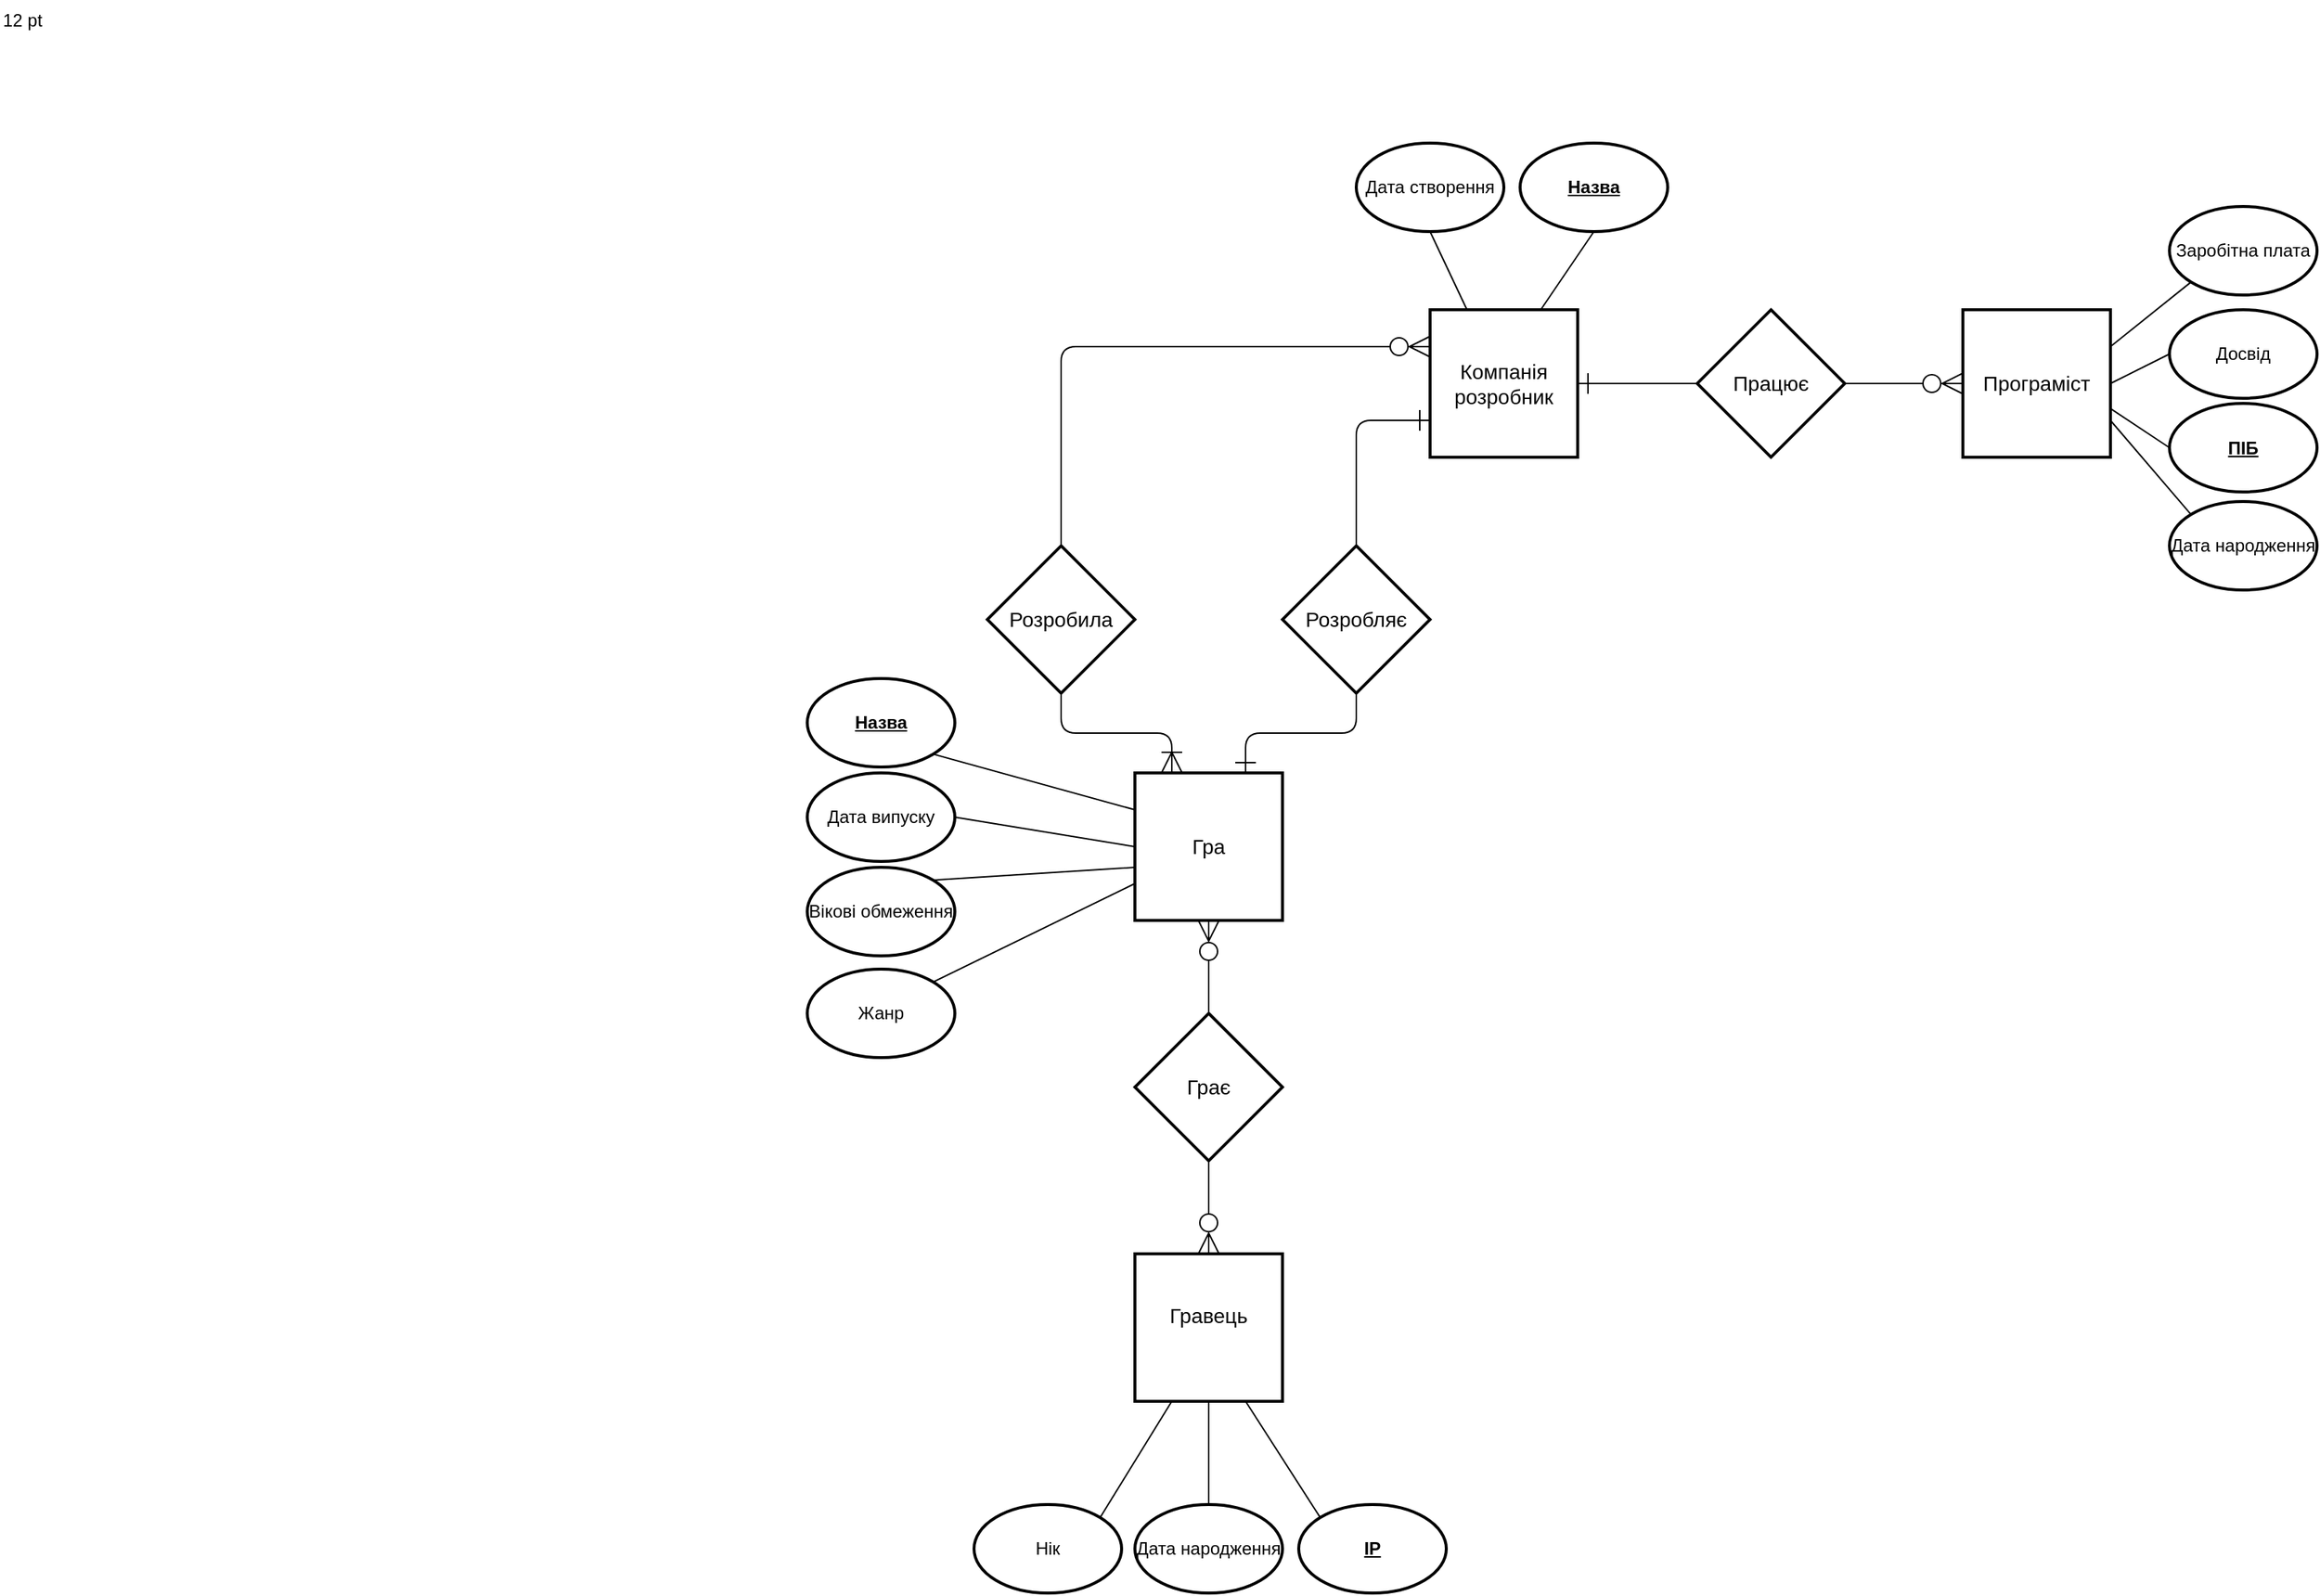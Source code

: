 <mxfile pages="1" version="11.2.9" type="device"><diagram id="mqz_yZ2focW631aS65C_" name="Page-1"><mxGraphModel dx="2235" dy="777" grid="1" gridSize="10" guides="1" tooltips="1" connect="1" arrows="1" fold="1" page="1" pageScale="1" pageWidth="827" pageHeight="1169" math="0" shadow="0"><root><mxCell id="0"/><mxCell id="1" parent="0"/><mxCell id="xIZULZgh09FxQ_IPA2Vt-28" value="Компанія розробник" style="strokeWidth=2;whiteSpace=wrap;html=1;align=center;fontSize=14;" parent="1" vertex="1"><mxGeometry x="149" y="220" width="100" height="100" as="geometry"/></mxCell><mxCell id="xIZULZgh09FxQ_IPA2Vt-29" value="Програміст" style="strokeWidth=2;whiteSpace=wrap;html=1;align=center;fontSize=14;" parent="1" vertex="1"><mxGeometry x="510" y="220" width="100" height="100" as="geometry"/></mxCell><mxCell id="xIZULZgh09FxQ_IPA2Vt-30" value="Гра" style="strokeWidth=2;whiteSpace=wrap;html=1;align=center;fontSize=14;" parent="1" vertex="1"><mxGeometry x="-51" y="534" width="100" height="100" as="geometry"/></mxCell><mxCell id="xIZULZgh09FxQ_IPA2Vt-31" value="Розробила" style="shape=rhombus;strokeWidth=2;fontSize=17;perimeter=rhombusPerimeter;whiteSpace=wrap;html=1;align=center;fontSize=14;" parent="1" vertex="1"><mxGeometry x="-151" y="380" width="100" height="100" as="geometry"/></mxCell><mxCell id="xIZULZgh09FxQ_IPA2Vt-32" value="Розробляє" style="shape=rhombus;strokeWidth=2;fontSize=17;perimeter=rhombusPerimeter;whiteSpace=wrap;html=1;align=center;fontSize=14;" parent="1" vertex="1"><mxGeometry x="49" y="380" width="100" height="100" as="geometry"/></mxCell><mxCell id="xIZULZgh09FxQ_IPA2Vt-34" value="Працює" style="shape=rhombus;strokeWidth=2;fontSize=17;perimeter=rhombusPerimeter;whiteSpace=wrap;html=1;align=center;fontSize=14;" parent="1" vertex="1"><mxGeometry x="330" y="220" width="100" height="100" as="geometry"/></mxCell><mxCell id="xIZULZgh09FxQ_IPA2Vt-35" value="Грає" style="shape=rhombus;strokeWidth=2;fontSize=17;perimeter=rhombusPerimeter;whiteSpace=wrap;html=1;align=center;fontSize=14;" parent="1" vertex="1"><mxGeometry x="-51" y="697" width="100" height="100" as="geometry"/></mxCell><mxCell id="xIZULZgh09FxQ_IPA2Vt-36" value="&lt;div&gt;Гравець&lt;/div&gt;&lt;div&gt;&lt;br&gt;&lt;/div&gt;" style="strokeWidth=2;whiteSpace=wrap;html=1;align=center;fontSize=14;" parent="1" vertex="1"><mxGeometry x="-51" y="860" width="100" height="100" as="geometry"/></mxCell><mxCell id="xIZULZgh09FxQ_IPA2Vt-38" value="Нік" style="strokeWidth=2;html=1;shape=mxgraph.flowchart.start_1;whiteSpace=wrap;" parent="1" vertex="1"><mxGeometry x="-160" y="1030" width="100" height="60" as="geometry"/></mxCell><mxCell id="xIZULZgh09FxQ_IPA2Vt-39" value="Дата народження" style="strokeWidth=2;html=1;shape=mxgraph.flowchart.start_1;whiteSpace=wrap;" parent="1" vertex="1"><mxGeometry x="-51" y="1030" width="100" height="60" as="geometry"/></mxCell><mxCell id="xIZULZgh09FxQ_IPA2Vt-41" value="&lt;u&gt;&lt;b&gt;IP&lt;/b&gt;&lt;/u&gt;" style="strokeWidth=2;html=1;shape=mxgraph.flowchart.start_1;whiteSpace=wrap;" parent="1" vertex="1"><mxGeometry x="60" y="1030" width="100" height="60" as="geometry"/></mxCell><mxCell id="xIZULZgh09FxQ_IPA2Vt-43" value="&lt;u&gt;&lt;b&gt;ПІБ&lt;/b&gt;&lt;/u&gt;" style="strokeWidth=2;html=1;shape=mxgraph.flowchart.start_1;whiteSpace=wrap;" parent="1" vertex="1"><mxGeometry x="650" y="283.5" width="100" height="60" as="geometry"/></mxCell><mxCell id="xIZULZgh09FxQ_IPA2Vt-44" value="Досвід" style="strokeWidth=2;html=1;shape=mxgraph.flowchart.start_1;whiteSpace=wrap;" parent="1" vertex="1"><mxGeometry x="650" y="220" width="100" height="60" as="geometry"/></mxCell><mxCell id="xIZULZgh09FxQ_IPA2Vt-46" value="&lt;u&gt;&lt;b&gt;Назва&lt;/b&gt;&lt;/u&gt;" style="strokeWidth=2;html=1;shape=mxgraph.flowchart.start_1;whiteSpace=wrap;" parent="1" vertex="1"><mxGeometry x="-273" y="470" width="100" height="60" as="geometry"/></mxCell><mxCell id="xIZULZgh09FxQ_IPA2Vt-47" value="Дата випуску" style="strokeWidth=2;html=1;shape=mxgraph.flowchart.start_1;whiteSpace=wrap;" parent="1" vertex="1"><mxGeometry x="-273" y="534" width="100" height="60" as="geometry"/></mxCell><mxCell id="xIZULZgh09FxQ_IPA2Vt-48" value="Вікові обмеження" style="strokeWidth=2;html=1;shape=mxgraph.flowchart.start_1;whiteSpace=wrap;" parent="1" vertex="1"><mxGeometry x="-273" y="598" width="100" height="60" as="geometry"/></mxCell><mxCell id="xIZULZgh09FxQ_IPA2Vt-52" value="" style="endArrow=none;html=1;exitX=0.855;exitY=0.855;exitDx=0;exitDy=0;exitPerimeter=0;entryX=0;entryY=0.25;entryDx=0;entryDy=0;" parent="1" source="xIZULZgh09FxQ_IPA2Vt-46" target="xIZULZgh09FxQ_IPA2Vt-30" edge="1"><mxGeometry width="50" height="50" relative="1" as="geometry"><mxPoint x="-150" y="580" as="sourcePoint"/><mxPoint x="-100" y="530" as="targetPoint"/></mxGeometry></mxCell><mxCell id="xIZULZgh09FxQ_IPA2Vt-53" value="" style="endArrow=none;html=1;exitX=1;exitY=0.5;exitDx=0;exitDy=0;exitPerimeter=0;entryX=0;entryY=0.5;entryDx=0;entryDy=0;" parent="1" source="xIZULZgh09FxQ_IPA2Vt-47" target="xIZULZgh09FxQ_IPA2Vt-30" edge="1"><mxGeometry width="50" height="50" relative="1" as="geometry"><mxPoint x="-100" y="660" as="sourcePoint"/><mxPoint x="-50" y="610" as="targetPoint"/></mxGeometry></mxCell><mxCell id="xIZULZgh09FxQ_IPA2Vt-54" value="" style="endArrow=none;html=1;exitX=0.855;exitY=0.145;exitDx=0;exitDy=0;exitPerimeter=0;entryX=0;entryY=0.64;entryDx=0;entryDy=0;entryPerimeter=0;" parent="1" source="xIZULZgh09FxQ_IPA2Vt-48" target="xIZULZgh09FxQ_IPA2Vt-30" edge="1"><mxGeometry width="50" height="50" relative="1" as="geometry"><mxPoint x="-150" y="710" as="sourcePoint"/><mxPoint x="-50" y="590" as="targetPoint"/></mxGeometry></mxCell><mxCell id="xIZULZgh09FxQ_IPA2Vt-55" value="" style="endArrow=none;html=1;exitX=0.855;exitY=0.145;exitDx=0;exitDy=0;exitPerimeter=0;entryX=0.25;entryY=1;entryDx=0;entryDy=0;" parent="1" source="xIZULZgh09FxQ_IPA2Vt-38" target="xIZULZgh09FxQ_IPA2Vt-36" edge="1"><mxGeometry width="50" height="50" relative="1" as="geometry"><mxPoint x="-130" y="1000" as="sourcePoint"/><mxPoint x="-20" y="961" as="targetPoint"/></mxGeometry></mxCell><mxCell id="xIZULZgh09FxQ_IPA2Vt-56" value="" style="endArrow=none;html=1;entryX=0.5;entryY=1;entryDx=0;entryDy=0;" parent="1" source="xIZULZgh09FxQ_IPA2Vt-39" target="xIZULZgh09FxQ_IPA2Vt-36" edge="1"><mxGeometry width="50" height="50" relative="1" as="geometry"><mxPoint x="-30" y="1030" as="sourcePoint"/><mxPoint x="20" y="980" as="targetPoint"/></mxGeometry></mxCell><mxCell id="xIZULZgh09FxQ_IPA2Vt-57" value="" style="endArrow=none;html=1;entryX=0.75;entryY=1;entryDx=0;entryDy=0;exitX=0.145;exitY=0.145;exitDx=0;exitDy=0;exitPerimeter=0;" parent="1" source="xIZULZgh09FxQ_IPA2Vt-41" target="xIZULZgh09FxQ_IPA2Vt-36" edge="1"><mxGeometry width="50" height="50" relative="1" as="geometry"><mxPoint x="60" y="1010" as="sourcePoint"/><mxPoint x="110" y="960" as="targetPoint"/></mxGeometry></mxCell><mxCell id="xIZULZgh09FxQ_IPA2Vt-58" value="Заробітна плата" style="strokeWidth=2;html=1;shape=mxgraph.flowchart.start_1;whiteSpace=wrap;" parent="1" vertex="1"><mxGeometry x="650" y="150" width="100" height="60" as="geometry"/></mxCell><mxCell id="xIZULZgh09FxQ_IPA2Vt-59" value="" style="endArrow=none;html=1;exitX=1;exitY=0.25;exitDx=0;exitDy=0;entryX=0.145;entryY=0.855;entryDx=0;entryDy=0;entryPerimeter=0;" parent="1" source="xIZULZgh09FxQ_IPA2Vt-29" target="xIZULZgh09FxQ_IPA2Vt-58" edge="1"><mxGeometry width="50" height="50" relative="1" as="geometry"><mxPoint x="580" y="240" as="sourcePoint"/><mxPoint x="630" y="190" as="targetPoint"/></mxGeometry></mxCell><mxCell id="xIZULZgh09FxQ_IPA2Vt-61" value="" style="endArrow=none;html=1;exitX=1;exitY=0.5;exitDx=0;exitDy=0;entryX=0;entryY=0.5;entryDx=0;entryDy=0;entryPerimeter=0;" parent="1" source="xIZULZgh09FxQ_IPA2Vt-29" target="xIZULZgh09FxQ_IPA2Vt-44" edge="1"><mxGeometry width="50" height="50" relative="1" as="geometry"><mxPoint x="750" y="380" as="sourcePoint"/><mxPoint x="800" y="330" as="targetPoint"/></mxGeometry></mxCell><mxCell id="xIZULZgh09FxQ_IPA2Vt-62" value="" style="endArrow=none;html=1;entryX=0;entryY=0.5;entryDx=0;entryDy=0;entryPerimeter=0;exitX=0.994;exitY=0.666;exitDx=0;exitDy=0;exitPerimeter=0;" parent="1" source="xIZULZgh09FxQ_IPA2Vt-29" target="xIZULZgh09FxQ_IPA2Vt-43" edge="1"><mxGeometry width="50" height="50" relative="1" as="geometry"><mxPoint x="580" y="390" as="sourcePoint"/><mxPoint x="630" y="340" as="targetPoint"/></mxGeometry></mxCell><mxCell id="xIZULZgh09FxQ_IPA2Vt-63" value="Дата створення" style="strokeWidth=2;html=1;shape=mxgraph.flowchart.start_1;whiteSpace=wrap;" parent="1" vertex="1"><mxGeometry x="99" y="107" width="100" height="60" as="geometry"/></mxCell><mxCell id="xIZULZgh09FxQ_IPA2Vt-65" value="" style="edgeStyle=entityRelationEdgeStyle;fontSize=12;html=1;endArrow=ERzeroToMany;endFill=1;entryX=0;entryY=0.5;entryDx=0;entryDy=0;exitX=1;exitY=0.5;exitDx=0;exitDy=0;endSize=12;startSize=12;" parent="1" source="xIZULZgh09FxQ_IPA2Vt-34" target="xIZULZgh09FxQ_IPA2Vt-29" edge="1"><mxGeometry width="100" height="100" relative="1" as="geometry"><mxPoint x="370" y="210" as="sourcePoint"/><mxPoint x="470" y="110" as="targetPoint"/></mxGeometry></mxCell><mxCell id="xIZULZgh09FxQ_IPA2Vt-70" value="Жанр" style="strokeWidth=2;html=1;shape=mxgraph.flowchart.start_1;whiteSpace=wrap;" parent="1" vertex="1"><mxGeometry x="-273" y="667" width="100" height="60" as="geometry"/></mxCell><mxCell id="xIZULZgh09FxQ_IPA2Vt-71" value="" style="endArrow=none;html=1;entryX=0;entryY=0.75;entryDx=0;entryDy=0;exitX=0.855;exitY=0.145;exitDx=0;exitDy=0;exitPerimeter=0;" parent="1" source="xIZULZgh09FxQ_IPA2Vt-70" target="xIZULZgh09FxQ_IPA2Vt-30" edge="1"><mxGeometry width="50" height="50" relative="1" as="geometry"><mxPoint x="-160" y="720" as="sourcePoint"/><mxPoint x="-110" y="670" as="targetPoint"/></mxGeometry></mxCell><mxCell id="xIZULZgh09FxQ_IPA2Vt-73" value="" style="fontSize=12;html=1;endArrow=ERone;endFill=1;strokeWidth=1;entryX=1;entryY=0.5;entryDx=0;entryDy=0;exitX=0;exitY=0.5;exitDx=0;exitDy=0;endSize=12;startSize=12;" parent="1" source="xIZULZgh09FxQ_IPA2Vt-34" target="xIZULZgh09FxQ_IPA2Vt-28" edge="1"><mxGeometry width="100" height="100" relative="1" as="geometry"><mxPoint x="-240" y="370" as="sourcePoint"/><mxPoint x="-140" y="270" as="targetPoint"/></mxGeometry></mxCell><mxCell id="xIZULZgh09FxQ_IPA2Vt-74" value="" style="fontSize=12;html=1;endArrow=ERone;endFill=1;strokeWidth=1;entryX=0.75;entryY=0;entryDx=0;entryDy=0;exitX=0.5;exitY=1;exitDx=0;exitDy=0;edgeStyle=orthogonalEdgeStyle;endSize=12;" parent="1" source="xIZULZgh09FxQ_IPA2Vt-32" target="xIZULZgh09FxQ_IPA2Vt-30" edge="1"><mxGeometry width="100" height="100" relative="1" as="geometry"><mxPoint x="150" y="630" as="sourcePoint"/><mxPoint x="250" y="530" as="targetPoint"/></mxGeometry></mxCell><mxCell id="xIZULZgh09FxQ_IPA2Vt-75" value="" style="fontSize=12;html=1;endArrow=ERoneToMany;strokeWidth=1;entryX=0.25;entryY=0;entryDx=0;entryDy=0;exitX=0.5;exitY=1;exitDx=0;exitDy=0;edgeStyle=orthogonalEdgeStyle;endSize=12;" parent="1" source="xIZULZgh09FxQ_IPA2Vt-31" target="xIZULZgh09FxQ_IPA2Vt-30" edge="1"><mxGeometry width="100" height="100" relative="1" as="geometry"><mxPoint x="-210" y="360" as="sourcePoint"/><mxPoint x="-110" y="260" as="targetPoint"/></mxGeometry></mxCell><mxCell id="xIZULZgh09FxQ_IPA2Vt-76" value="" style="fontSize=12;html=1;endArrow=ERzeroToMany;endFill=1;strokeWidth=1;entryX=0;entryY=0.25;entryDx=0;entryDy=0;exitX=0.5;exitY=0;exitDx=0;exitDy=0;edgeStyle=orthogonalEdgeStyle;endSize=12;" parent="1" source="xIZULZgh09FxQ_IPA2Vt-31" target="xIZULZgh09FxQ_IPA2Vt-28" edge="1"><mxGeometry width="100" height="100" relative="1" as="geometry"><mxPoint x="-280" y="440" as="sourcePoint"/><mxPoint x="-180" y="340" as="targetPoint"/></mxGeometry></mxCell><mxCell id="xIZULZgh09FxQ_IPA2Vt-77" value="" style="fontSize=12;html=1;endArrow=ERone;strokeWidth=1;entryX=0;entryY=0.75;entryDx=0;entryDy=0;exitX=0.5;exitY=0;exitDx=0;exitDy=0;edgeStyle=orthogonalEdgeStyle;endSize=12;endFill=0;" parent="1" source="xIZULZgh09FxQ_IPA2Vt-32" target="xIZULZgh09FxQ_IPA2Vt-28" edge="1"><mxGeometry width="100" height="100" relative="1" as="geometry"><mxPoint x="-20" y="420" as="sourcePoint"/><mxPoint x="80" y="320" as="targetPoint"/></mxGeometry></mxCell><mxCell id="xIZULZgh09FxQ_IPA2Vt-78" value="" style="fontSize=12;html=1;endArrow=ERzeroToMany;endFill=1;strokeWidth=1;entryX=0.5;entryY=1;entryDx=0;entryDy=0;exitX=0.5;exitY=0;exitDx=0;exitDy=0;endSize=12;" parent="1" source="xIZULZgh09FxQ_IPA2Vt-35" target="xIZULZgh09FxQ_IPA2Vt-30" edge="1"><mxGeometry width="100" height="100" relative="1" as="geometry"><mxPoint x="-170" y="840" as="sourcePoint"/><mxPoint x="-70" y="740" as="targetPoint"/></mxGeometry></mxCell><mxCell id="xIZULZgh09FxQ_IPA2Vt-79" value="" style="fontSize=12;html=1;endArrow=ERzeroToMany;endFill=1;strokeWidth=1;entryX=0.5;entryY=0;entryDx=0;entryDy=0;exitX=0.5;exitY=1;exitDx=0;exitDy=0;endSize=12;" parent="1" source="xIZULZgh09FxQ_IPA2Vt-35" target="xIZULZgh09FxQ_IPA2Vt-36" edge="1"><mxGeometry width="100" height="100" relative="1" as="geometry"><mxPoint x="-230" y="910" as="sourcePoint"/><mxPoint x="-130" y="810" as="targetPoint"/></mxGeometry></mxCell><mxCell id="xIZULZgh09FxQ_IPA2Vt-80" value="" style="endArrow=none;html=1;strokeWidth=1;entryX=0.5;entryY=1;entryDx=0;entryDy=0;entryPerimeter=0;exitX=0.25;exitY=0;exitDx=0;exitDy=0;" parent="1" source="xIZULZgh09FxQ_IPA2Vt-28" target="xIZULZgh09FxQ_IPA2Vt-63" edge="1"><mxGeometry width="50" height="50" relative="1" as="geometry"><mxPoint x="120" y="280" as="sourcePoint"/><mxPoint x="170" y="230" as="targetPoint"/></mxGeometry></mxCell><mxCell id="xIZULZgh09FxQ_IPA2Vt-83" value="&lt;u&gt;&lt;b&gt;Назва&lt;/b&gt;&lt;/u&gt;" style="strokeWidth=2;html=1;shape=mxgraph.flowchart.start_1;whiteSpace=wrap;" parent="1" vertex="1"><mxGeometry x="210" y="107" width="100" height="60" as="geometry"/></mxCell><mxCell id="xIZULZgh09FxQ_IPA2Vt-84" value="" style="endArrow=none;html=1;strokeWidth=1;entryX=0.5;entryY=1;entryDx=0;entryDy=0;entryPerimeter=0;exitX=0.75;exitY=0;exitDx=0;exitDy=0;" parent="1" source="xIZULZgh09FxQ_IPA2Vt-28" target="xIZULZgh09FxQ_IPA2Vt-83" edge="1"><mxGeometry width="50" height="50" relative="1" as="geometry"><mxPoint x="240" y="210" as="sourcePoint"/><mxPoint x="290" y="160" as="targetPoint"/></mxGeometry></mxCell><mxCell id="xIZULZgh09FxQ_IPA2Vt-85" value="12 pt" style="text;html=1;" parent="1" vertex="1"><mxGeometry x="-820" y="10" width="50" height="30" as="geometry"/></mxCell><mxCell id="xIZULZgh09FxQ_IPA2Vt-91" value="&lt;div&gt;Дата народження&lt;/div&gt;" style="strokeWidth=2;html=1;shape=mxgraph.flowchart.start_1;whiteSpace=wrap;" parent="1" vertex="1"><mxGeometry x="650" y="350" width="100" height="60" as="geometry"/></mxCell><mxCell id="xIZULZgh09FxQ_IPA2Vt-92" value="" style="endArrow=none;html=1;strokeWidth=1;entryX=1;entryY=0.75;entryDx=0;entryDy=0;exitX=0.145;exitY=0.145;exitDx=0;exitDy=0;exitPerimeter=0;" parent="1" source="xIZULZgh09FxQ_IPA2Vt-91" target="xIZULZgh09FxQ_IPA2Vt-29" edge="1"><mxGeometry width="50" height="50" relative="1" as="geometry"><mxPoint x="540" y="440" as="sourcePoint"/><mxPoint x="590" y="390" as="targetPoint"/></mxGeometry></mxCell></root></mxGraphModel></diagram></mxfile>